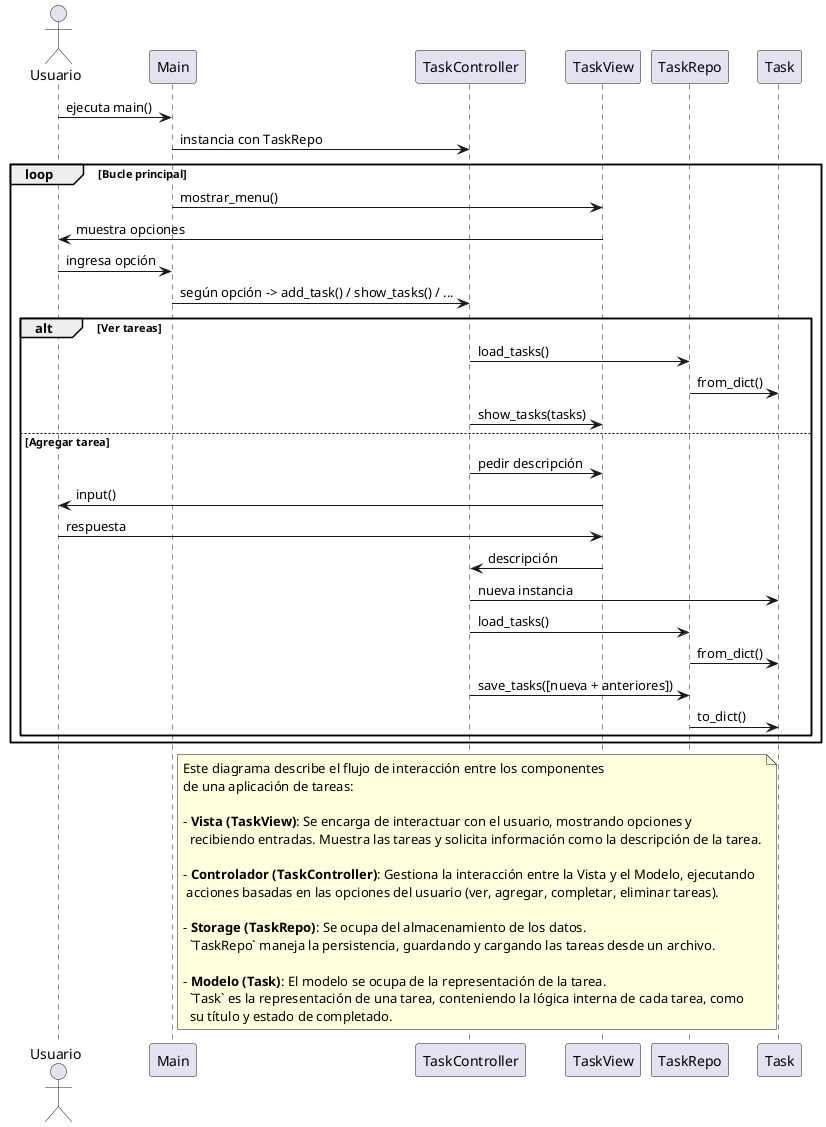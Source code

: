 @startuml
actor Usuario
Usuario -> Main : ejecuta main()
Main -> TaskController : instancia con TaskRepo

loop Bucle principal
    Main -> TaskView : mostrar_menu()
    TaskView -> Usuario : muestra opciones
    Usuario -> Main : ingresa opción
    Main -> TaskController : según opción -> add_task() / show_tasks() / ...

    alt Ver tareas
        TaskController -> TaskRepo : load_tasks()
        TaskRepo -> Task : from_dict()
        TaskController -> TaskView : show_tasks(tasks)
    else Agregar tarea
        TaskController -> TaskView : pedir descripción
        TaskView -> Usuario : input()
        Usuario -> TaskView : respuesta
        TaskView -> TaskController : descripción
        TaskController -> Task : nueva instancia
        TaskController -> TaskRepo : load_tasks()
        TaskRepo -> Task : from_dict()
        TaskController -> TaskRepo : save_tasks([nueva + anteriores])
        TaskRepo -> Task : to_dict()
    end
end

note right of Main
  Este diagrama describe el flujo de interacción entre los componentes
  de una aplicación de tareas:

  - **Vista (TaskView)**: Se encarga de interactuar con el usuario, mostrando opciones y
    recibiendo entradas. Muestra las tareas y solicita información como la descripción de la tarea.

  - **Controlador (TaskController)**: Gestiona la interacción entre la Vista y el Modelo, ejecutando
   acciones basadas en las opciones del usuario (ver, agregar, completar, eliminar tareas).

  - **Storage (TaskRepo)**: Se ocupa del almacenamiento de los datos.
    `TaskRepo` maneja la persistencia, guardando y cargando las tareas desde un archivo.

  - **Modelo (Task)**: El modelo se ocupa de la representación de la tarea.
    `Task` es la representación de una tarea, conteniendo la lógica interna de cada tarea, como
    su título y estado de completado.
end note
@enduml

